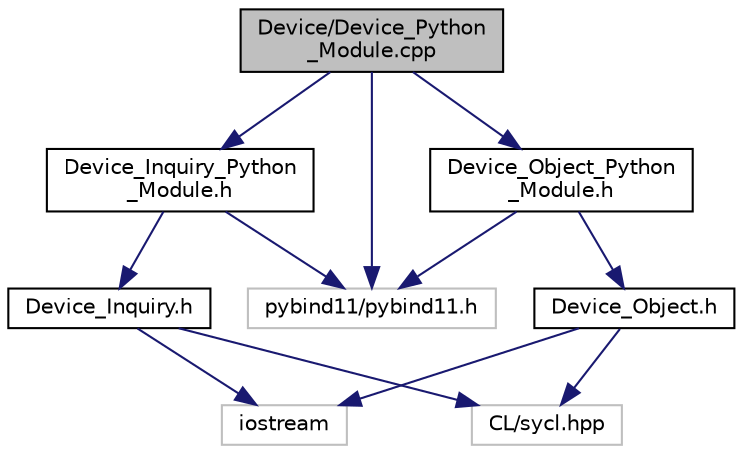 digraph "Device/Device_Python_Module.cpp"
{
 // INTERACTIVE_SVG=YES
 // LATEX_PDF_SIZE
  bgcolor="transparent";
  edge [fontname="Helvetica",fontsize="10",labelfontname="Helvetica",labelfontsize="10"];
  node [fontname="Helvetica",fontsize="10",shape=record];
  Node1 [label="Device/Device_Python\l_Module.cpp",height=0.2,width=0.4,color="black", fillcolor="grey75", style="filled", fontcolor="black",tooltip="Python module for device in PySYCL."];
  Node1 -> Node2 [color="midnightblue",fontsize="10",style="solid",fontname="Helvetica"];
  Node2 [label="pybind11/pybind11.h",height=0.2,width=0.4,color="grey75",tooltip=" "];
  Node1 -> Node3 [color="midnightblue",fontsize="10",style="solid",fontname="Helvetica"];
  Node3 [label="Device_Object_Python\l_Module.h",height=0.2,width=0.4,color="black",URL="$_device___object___python___module_8h.html",tooltip="Python module for device object in PySYCL."];
  Node3 -> Node2 [color="midnightblue",fontsize="10",style="solid",fontname="Helvetica"];
  Node3 -> Node4 [color="midnightblue",fontsize="10",style="solid",fontname="Helvetica"];
  Node4 [label="Device_Object.h",height=0.2,width=0.4,color="black",URL="$_device___object_8h.html",tooltip="Device object for device selection in PySYCL."];
  Node4 -> Node5 [color="midnightblue",fontsize="10",style="solid",fontname="Helvetica"];
  Node5 [label="iostream",height=0.2,width=0.4,color="grey75",tooltip=" "];
  Node4 -> Node6 [color="midnightblue",fontsize="10",style="solid",fontname="Helvetica"];
  Node6 [label="CL/sycl.hpp",height=0.2,width=0.4,color="grey75",tooltip=" "];
  Node1 -> Node7 [color="midnightblue",fontsize="10",style="solid",fontname="Helvetica"];
  Node7 [label="Device_Inquiry_Python\l_Module.h",height=0.2,width=0.4,color="black",URL="$_device___inquiry___python___module_8h.html",tooltip="Python module for device inquiry in PySYCL."];
  Node7 -> Node2 [color="midnightblue",fontsize="10",style="solid",fontname="Helvetica"];
  Node7 -> Node8 [color="midnightblue",fontsize="10",style="solid",fontname="Helvetica"];
  Node8 [label="Device_Inquiry.h",height=0.2,width=0.4,color="black",URL="$_device___inquiry_8h.html",tooltip="Collecting SYCL device availability and information."];
  Node8 -> Node5 [color="midnightblue",fontsize="10",style="solid",fontname="Helvetica"];
  Node8 -> Node6 [color="midnightblue",fontsize="10",style="solid",fontname="Helvetica"];
}
